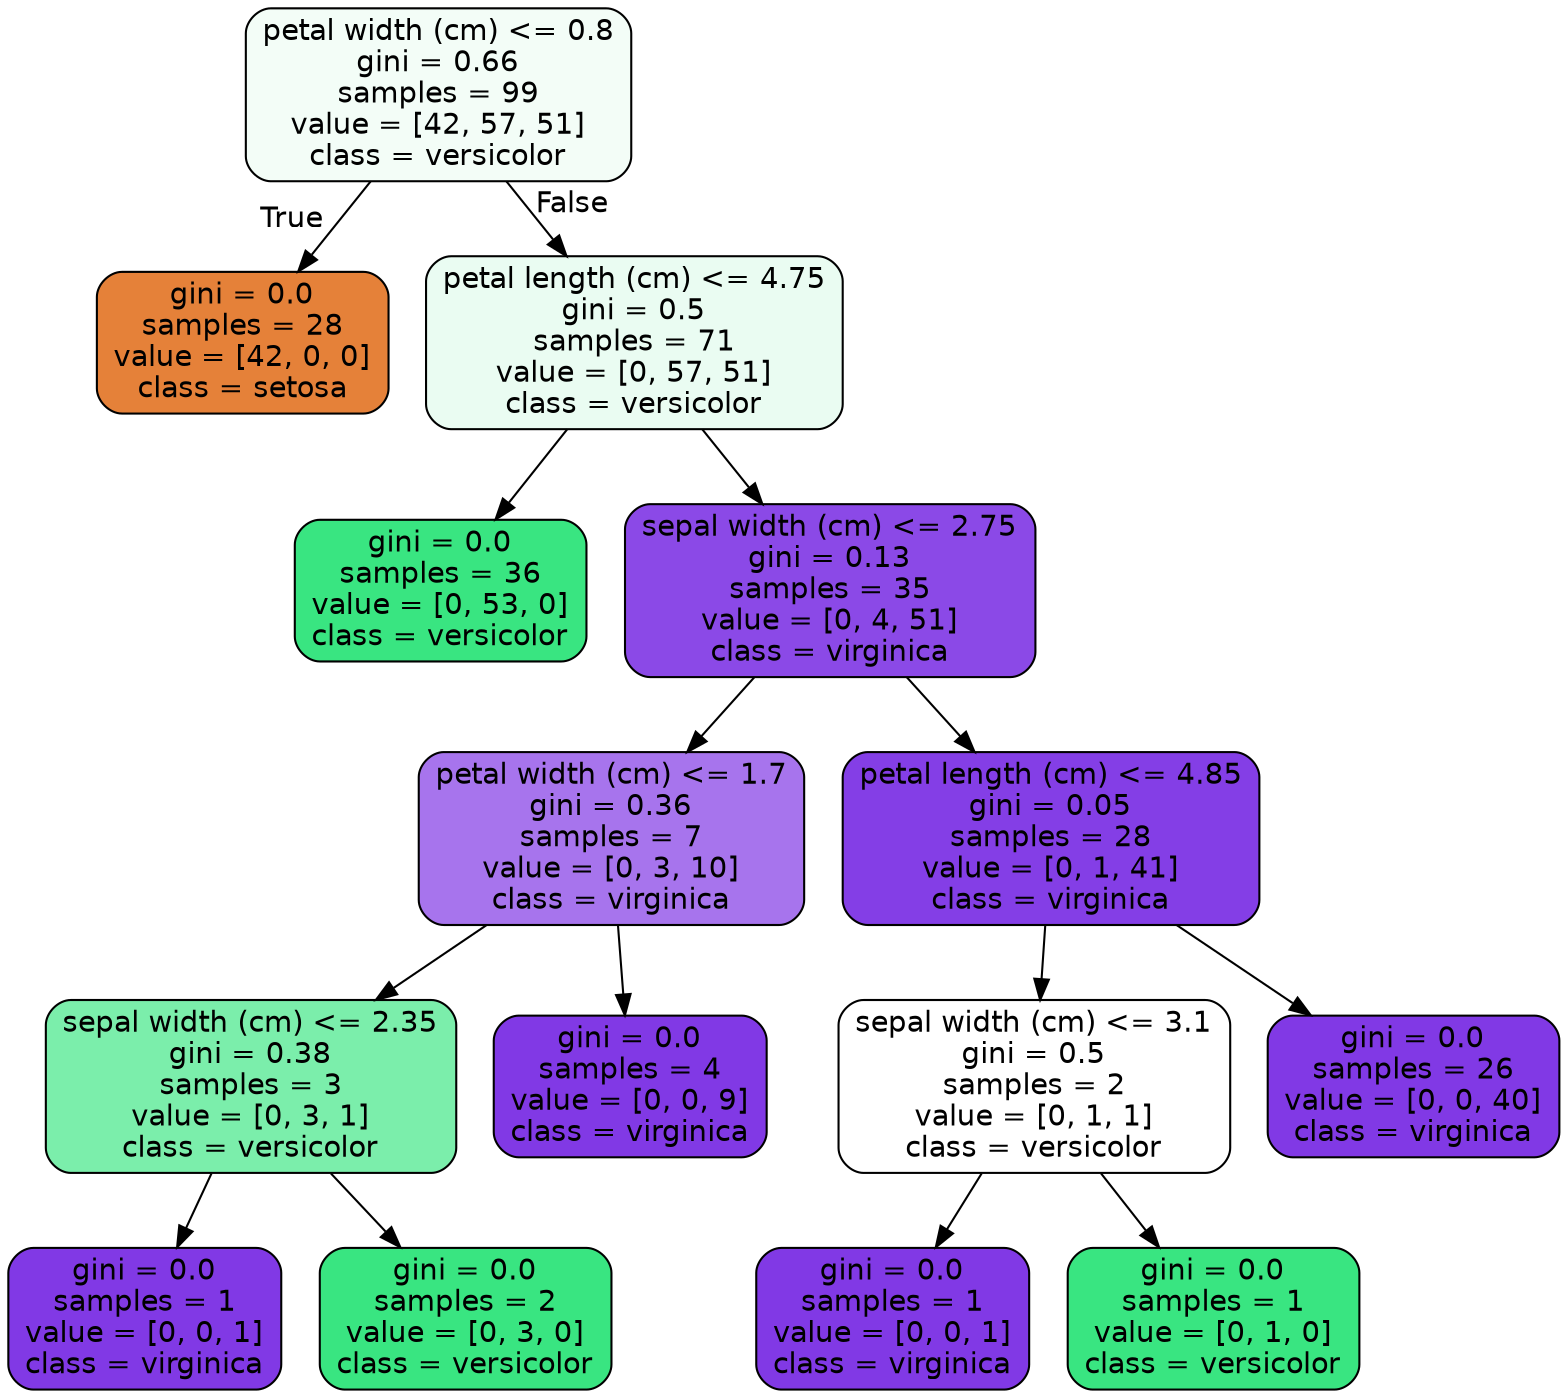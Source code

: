 digraph Tree {
node [shape=box, style="filled, rounded", color="black", fontname="helvetica"] ;
edge [fontname="helvetica"] ;
0 [label="petal width (cm) <= 0.8\ngini = 0.66\nsamples = 99\nvalue = [42, 57, 51]\nclass = versicolor", fillcolor="#f3fdf7"] ;
1 [label="gini = 0.0\nsamples = 28\nvalue = [42, 0, 0]\nclass = setosa", fillcolor="#e58139"] ;
0 -> 1 [labeldistance=2.5, labelangle=45, headlabel="True"] ;
2 [label="petal length (cm) <= 4.75\ngini = 0.5\nsamples = 71\nvalue = [0, 57, 51]\nclass = versicolor", fillcolor="#eafcf2"] ;
0 -> 2 [labeldistance=2.5, labelangle=-45, headlabel="False"] ;
3 [label="gini = 0.0\nsamples = 36\nvalue = [0, 53, 0]\nclass = versicolor", fillcolor="#39e581"] ;
2 -> 3 ;
4 [label="sepal width (cm) <= 2.75\ngini = 0.13\nsamples = 35\nvalue = [0, 4, 51]\nclass = virginica", fillcolor="#8b49e7"] ;
2 -> 4 ;
5 [label="petal width (cm) <= 1.7\ngini = 0.36\nsamples = 7\nvalue = [0, 3, 10]\nclass = virginica", fillcolor="#a774ed"] ;
4 -> 5 ;
6 [label="sepal width (cm) <= 2.35\ngini = 0.38\nsamples = 3\nvalue = [0, 3, 1]\nclass = versicolor", fillcolor="#7beeab"] ;
5 -> 6 ;
7 [label="gini = 0.0\nsamples = 1\nvalue = [0, 0, 1]\nclass = virginica", fillcolor="#8139e5"] ;
6 -> 7 ;
8 [label="gini = 0.0\nsamples = 2\nvalue = [0, 3, 0]\nclass = versicolor", fillcolor="#39e581"] ;
6 -> 8 ;
9 [label="gini = 0.0\nsamples = 4\nvalue = [0, 0, 9]\nclass = virginica", fillcolor="#8139e5"] ;
5 -> 9 ;
10 [label="petal length (cm) <= 4.85\ngini = 0.05\nsamples = 28\nvalue = [0, 1, 41]\nclass = virginica", fillcolor="#843ee6"] ;
4 -> 10 ;
11 [label="sepal width (cm) <= 3.1\ngini = 0.5\nsamples = 2\nvalue = [0, 1, 1]\nclass = versicolor", fillcolor="#ffffff"] ;
10 -> 11 ;
12 [label="gini = 0.0\nsamples = 1\nvalue = [0, 0, 1]\nclass = virginica", fillcolor="#8139e5"] ;
11 -> 12 ;
13 [label="gini = 0.0\nsamples = 1\nvalue = [0, 1, 0]\nclass = versicolor", fillcolor="#39e581"] ;
11 -> 13 ;
14 [label="gini = 0.0\nsamples = 26\nvalue = [0, 0, 40]\nclass = virginica", fillcolor="#8139e5"] ;
10 -> 14 ;
}